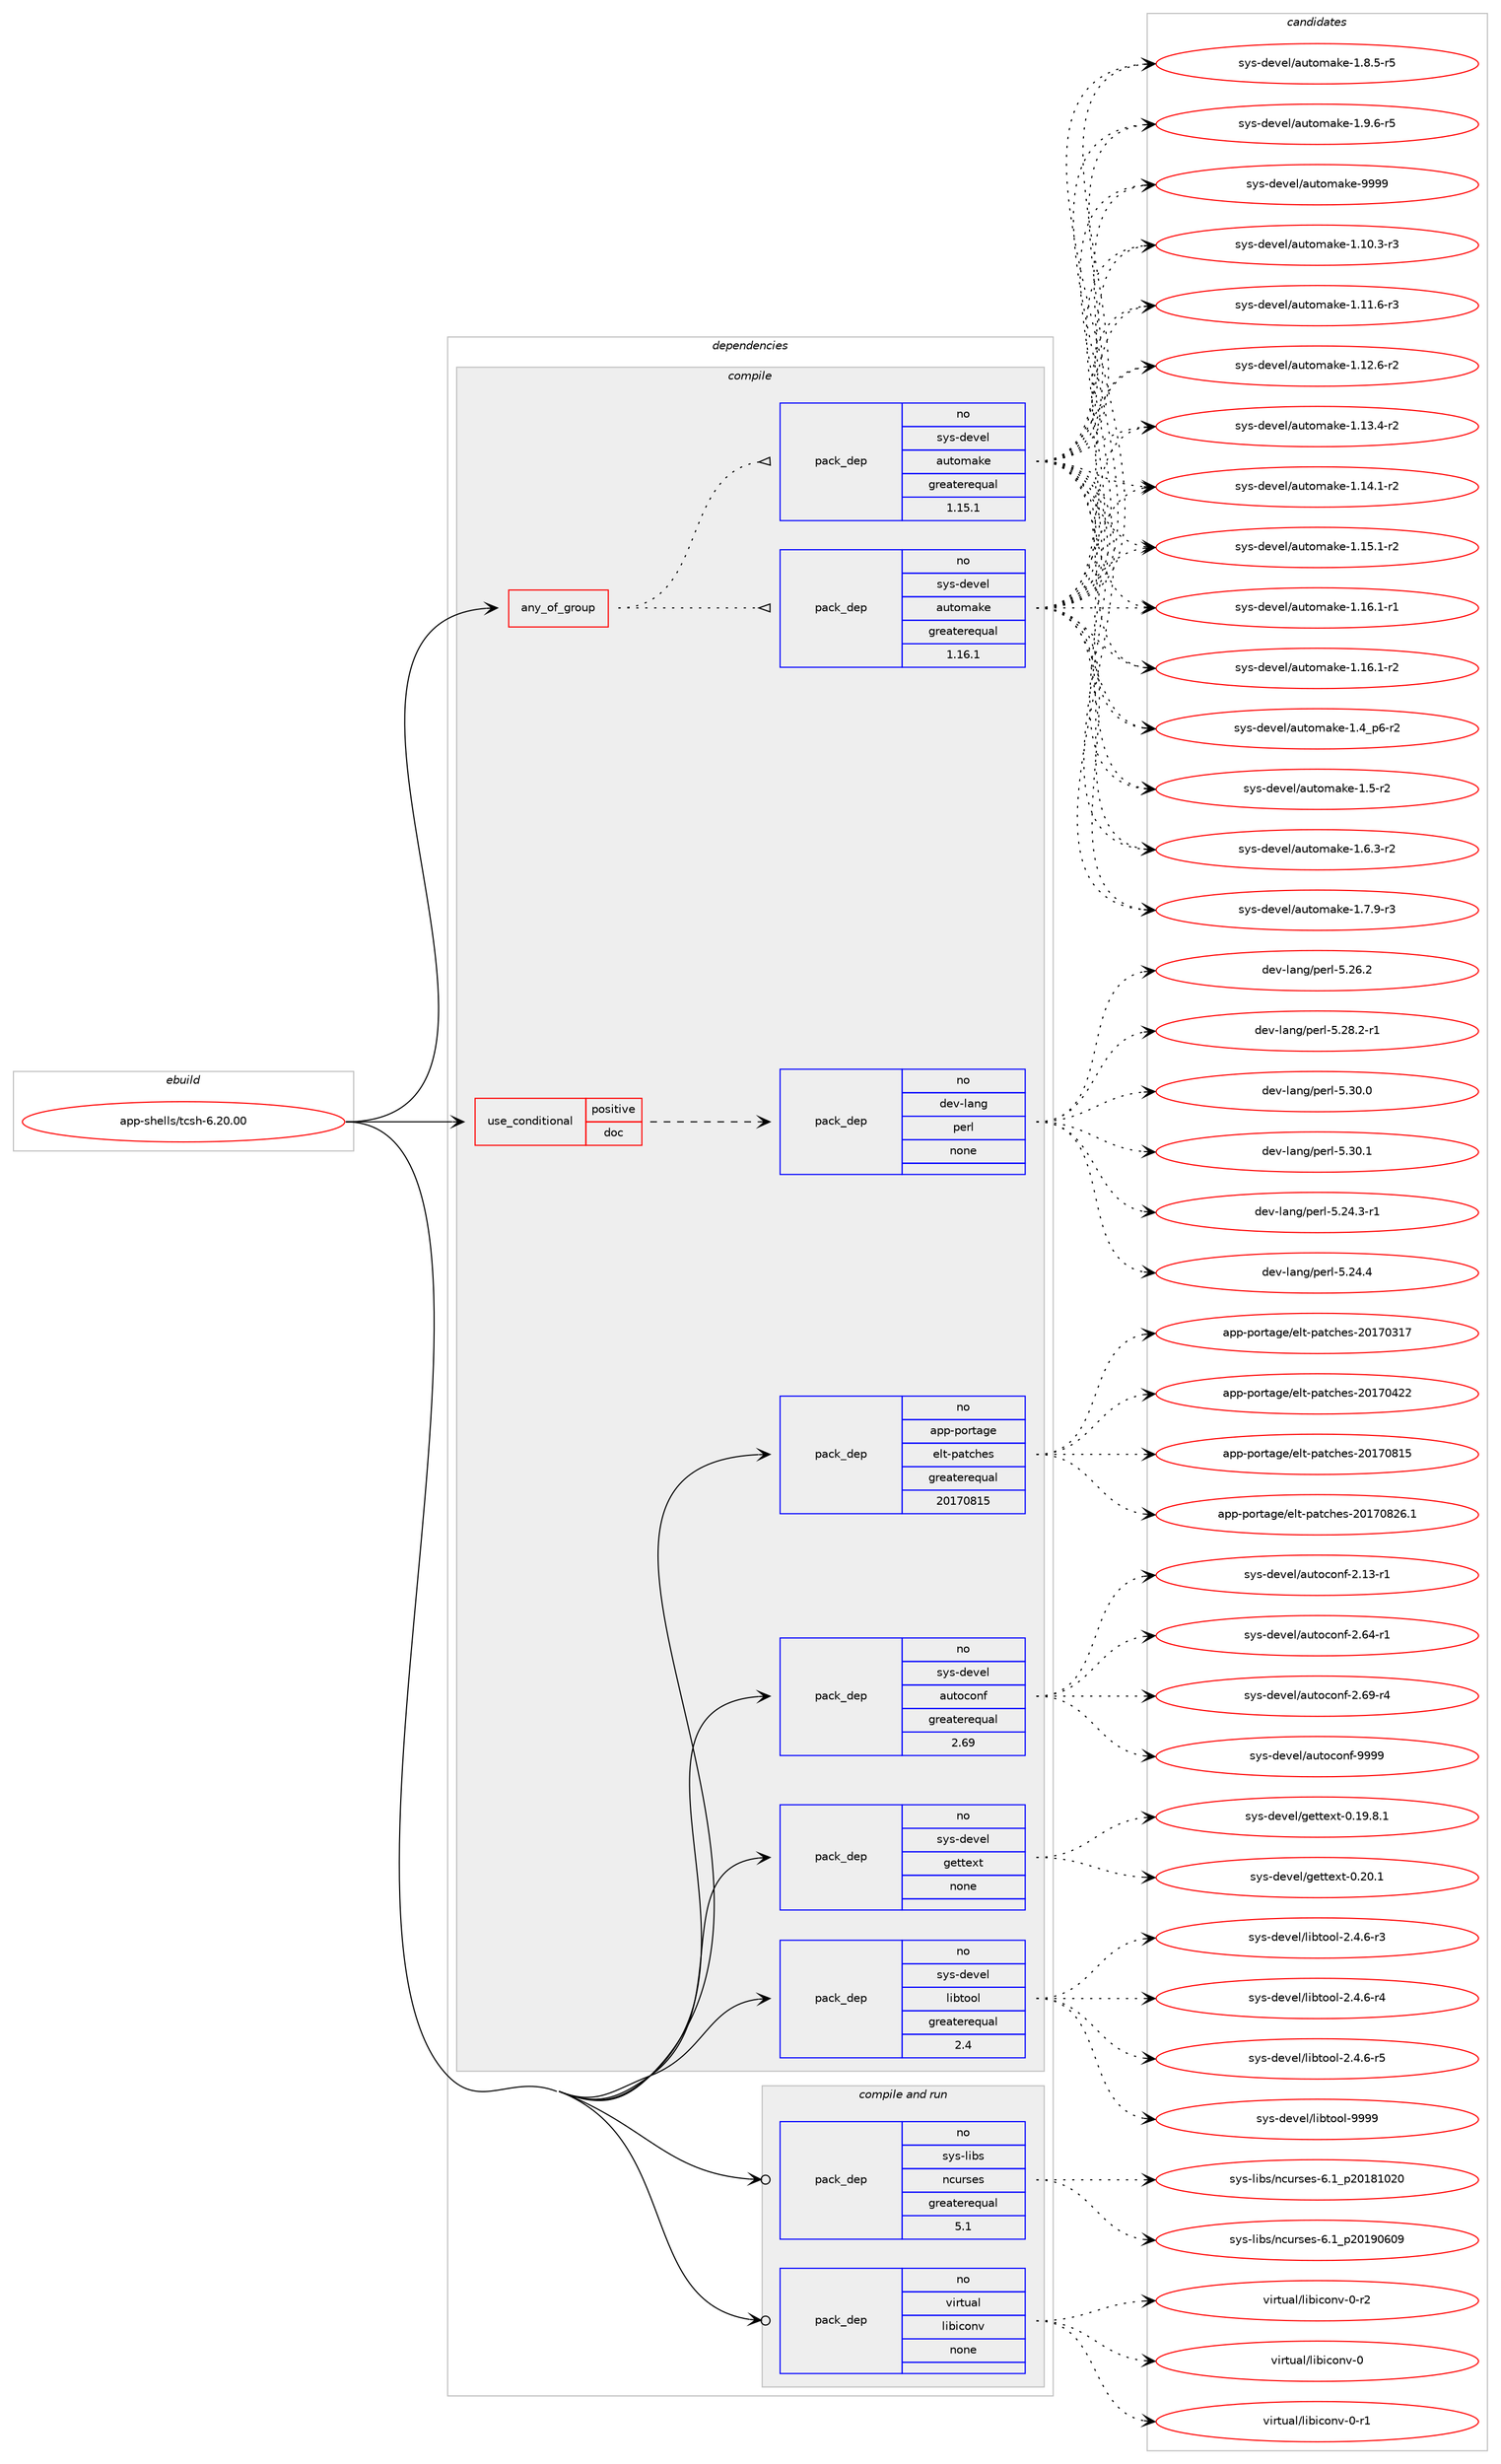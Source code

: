 digraph prolog {

# *************
# Graph options
# *************

newrank=true;
concentrate=true;
compound=true;
graph [rankdir=LR,fontname=Helvetica,fontsize=10,ranksep=1.5];#, ranksep=2.5, nodesep=0.2];
edge  [arrowhead=vee];
node  [fontname=Helvetica,fontsize=10];

# **********
# The ebuild
# **********

subgraph cluster_leftcol {
color=gray;
rank=same;
label=<<i>ebuild</i>>;
id [label="app-shells/tcsh-6.20.00", color=red, width=4, href="../app-shells/tcsh-6.20.00.svg"];
}

# ****************
# The dependencies
# ****************

subgraph cluster_midcol {
color=gray;
label=<<i>dependencies</i>>;
subgraph cluster_compile {
fillcolor="#eeeeee";
style=filled;
label=<<i>compile</i>>;
subgraph any8843 {
dependency507249 [label=<<TABLE BORDER="0" CELLBORDER="1" CELLSPACING="0" CELLPADDING="4"><TR><TD CELLPADDING="10">any_of_group</TD></TR></TABLE>>, shape=none, color=red];subgraph pack376975 {
dependency507250 [label=<<TABLE BORDER="0" CELLBORDER="1" CELLSPACING="0" CELLPADDING="4" WIDTH="220"><TR><TD ROWSPAN="6" CELLPADDING="30">pack_dep</TD></TR><TR><TD WIDTH="110">no</TD></TR><TR><TD>sys-devel</TD></TR><TR><TD>automake</TD></TR><TR><TD>greaterequal</TD></TR><TR><TD>1.16.1</TD></TR></TABLE>>, shape=none, color=blue];
}
dependency507249:e -> dependency507250:w [weight=20,style="dotted",arrowhead="oinv"];
subgraph pack376976 {
dependency507251 [label=<<TABLE BORDER="0" CELLBORDER="1" CELLSPACING="0" CELLPADDING="4" WIDTH="220"><TR><TD ROWSPAN="6" CELLPADDING="30">pack_dep</TD></TR><TR><TD WIDTH="110">no</TD></TR><TR><TD>sys-devel</TD></TR><TR><TD>automake</TD></TR><TR><TD>greaterequal</TD></TR><TR><TD>1.15.1</TD></TR></TABLE>>, shape=none, color=blue];
}
dependency507249:e -> dependency507251:w [weight=20,style="dotted",arrowhead="oinv"];
}
id:e -> dependency507249:w [weight=20,style="solid",arrowhead="vee"];
subgraph cond121107 {
dependency507252 [label=<<TABLE BORDER="0" CELLBORDER="1" CELLSPACING="0" CELLPADDING="4"><TR><TD ROWSPAN="3" CELLPADDING="10">use_conditional</TD></TR><TR><TD>positive</TD></TR><TR><TD>doc</TD></TR></TABLE>>, shape=none, color=red];
subgraph pack376977 {
dependency507253 [label=<<TABLE BORDER="0" CELLBORDER="1" CELLSPACING="0" CELLPADDING="4" WIDTH="220"><TR><TD ROWSPAN="6" CELLPADDING="30">pack_dep</TD></TR><TR><TD WIDTH="110">no</TD></TR><TR><TD>dev-lang</TD></TR><TR><TD>perl</TD></TR><TR><TD>none</TD></TR><TR><TD></TD></TR></TABLE>>, shape=none, color=blue];
}
dependency507252:e -> dependency507253:w [weight=20,style="dashed",arrowhead="vee"];
}
id:e -> dependency507252:w [weight=20,style="solid",arrowhead="vee"];
subgraph pack376978 {
dependency507254 [label=<<TABLE BORDER="0" CELLBORDER="1" CELLSPACING="0" CELLPADDING="4" WIDTH="220"><TR><TD ROWSPAN="6" CELLPADDING="30">pack_dep</TD></TR><TR><TD WIDTH="110">no</TD></TR><TR><TD>app-portage</TD></TR><TR><TD>elt-patches</TD></TR><TR><TD>greaterequal</TD></TR><TR><TD>20170815</TD></TR></TABLE>>, shape=none, color=blue];
}
id:e -> dependency507254:w [weight=20,style="solid",arrowhead="vee"];
subgraph pack376979 {
dependency507255 [label=<<TABLE BORDER="0" CELLBORDER="1" CELLSPACING="0" CELLPADDING="4" WIDTH="220"><TR><TD ROWSPAN="6" CELLPADDING="30">pack_dep</TD></TR><TR><TD WIDTH="110">no</TD></TR><TR><TD>sys-devel</TD></TR><TR><TD>autoconf</TD></TR><TR><TD>greaterequal</TD></TR><TR><TD>2.69</TD></TR></TABLE>>, shape=none, color=blue];
}
id:e -> dependency507255:w [weight=20,style="solid",arrowhead="vee"];
subgraph pack376980 {
dependency507256 [label=<<TABLE BORDER="0" CELLBORDER="1" CELLSPACING="0" CELLPADDING="4" WIDTH="220"><TR><TD ROWSPAN="6" CELLPADDING="30">pack_dep</TD></TR><TR><TD WIDTH="110">no</TD></TR><TR><TD>sys-devel</TD></TR><TR><TD>gettext</TD></TR><TR><TD>none</TD></TR><TR><TD></TD></TR></TABLE>>, shape=none, color=blue];
}
id:e -> dependency507256:w [weight=20,style="solid",arrowhead="vee"];
subgraph pack376981 {
dependency507257 [label=<<TABLE BORDER="0" CELLBORDER="1" CELLSPACING="0" CELLPADDING="4" WIDTH="220"><TR><TD ROWSPAN="6" CELLPADDING="30">pack_dep</TD></TR><TR><TD WIDTH="110">no</TD></TR><TR><TD>sys-devel</TD></TR><TR><TD>libtool</TD></TR><TR><TD>greaterequal</TD></TR><TR><TD>2.4</TD></TR></TABLE>>, shape=none, color=blue];
}
id:e -> dependency507257:w [weight=20,style="solid",arrowhead="vee"];
}
subgraph cluster_compileandrun {
fillcolor="#eeeeee";
style=filled;
label=<<i>compile and run</i>>;
subgraph pack376982 {
dependency507258 [label=<<TABLE BORDER="0" CELLBORDER="1" CELLSPACING="0" CELLPADDING="4" WIDTH="220"><TR><TD ROWSPAN="6" CELLPADDING="30">pack_dep</TD></TR><TR><TD WIDTH="110">no</TD></TR><TR><TD>sys-libs</TD></TR><TR><TD>ncurses</TD></TR><TR><TD>greaterequal</TD></TR><TR><TD>5.1</TD></TR></TABLE>>, shape=none, color=blue];
}
id:e -> dependency507258:w [weight=20,style="solid",arrowhead="odotvee"];
subgraph pack376983 {
dependency507259 [label=<<TABLE BORDER="0" CELLBORDER="1" CELLSPACING="0" CELLPADDING="4" WIDTH="220"><TR><TD ROWSPAN="6" CELLPADDING="30">pack_dep</TD></TR><TR><TD WIDTH="110">no</TD></TR><TR><TD>virtual</TD></TR><TR><TD>libiconv</TD></TR><TR><TD>none</TD></TR><TR><TD></TD></TR></TABLE>>, shape=none, color=blue];
}
id:e -> dependency507259:w [weight=20,style="solid",arrowhead="odotvee"];
}
subgraph cluster_run {
fillcolor="#eeeeee";
style=filled;
label=<<i>run</i>>;
}
}

# **************
# The candidates
# **************

subgraph cluster_choices {
rank=same;
color=gray;
label=<<i>candidates</i>>;

subgraph choice376975 {
color=black;
nodesep=1;
choice11512111545100101118101108479711711611110997107101454946494846514511451 [label="sys-devel/automake-1.10.3-r3", color=red, width=4,href="../sys-devel/automake-1.10.3-r3.svg"];
choice11512111545100101118101108479711711611110997107101454946494946544511451 [label="sys-devel/automake-1.11.6-r3", color=red, width=4,href="../sys-devel/automake-1.11.6-r3.svg"];
choice11512111545100101118101108479711711611110997107101454946495046544511450 [label="sys-devel/automake-1.12.6-r2", color=red, width=4,href="../sys-devel/automake-1.12.6-r2.svg"];
choice11512111545100101118101108479711711611110997107101454946495146524511450 [label="sys-devel/automake-1.13.4-r2", color=red, width=4,href="../sys-devel/automake-1.13.4-r2.svg"];
choice11512111545100101118101108479711711611110997107101454946495246494511450 [label="sys-devel/automake-1.14.1-r2", color=red, width=4,href="../sys-devel/automake-1.14.1-r2.svg"];
choice11512111545100101118101108479711711611110997107101454946495346494511450 [label="sys-devel/automake-1.15.1-r2", color=red, width=4,href="../sys-devel/automake-1.15.1-r2.svg"];
choice11512111545100101118101108479711711611110997107101454946495446494511449 [label="sys-devel/automake-1.16.1-r1", color=red, width=4,href="../sys-devel/automake-1.16.1-r1.svg"];
choice11512111545100101118101108479711711611110997107101454946495446494511450 [label="sys-devel/automake-1.16.1-r2", color=red, width=4,href="../sys-devel/automake-1.16.1-r2.svg"];
choice115121115451001011181011084797117116111109971071014549465295112544511450 [label="sys-devel/automake-1.4_p6-r2", color=red, width=4,href="../sys-devel/automake-1.4_p6-r2.svg"];
choice11512111545100101118101108479711711611110997107101454946534511450 [label="sys-devel/automake-1.5-r2", color=red, width=4,href="../sys-devel/automake-1.5-r2.svg"];
choice115121115451001011181011084797117116111109971071014549465446514511450 [label="sys-devel/automake-1.6.3-r2", color=red, width=4,href="../sys-devel/automake-1.6.3-r2.svg"];
choice115121115451001011181011084797117116111109971071014549465546574511451 [label="sys-devel/automake-1.7.9-r3", color=red, width=4,href="../sys-devel/automake-1.7.9-r3.svg"];
choice115121115451001011181011084797117116111109971071014549465646534511453 [label="sys-devel/automake-1.8.5-r5", color=red, width=4,href="../sys-devel/automake-1.8.5-r5.svg"];
choice115121115451001011181011084797117116111109971071014549465746544511453 [label="sys-devel/automake-1.9.6-r5", color=red, width=4,href="../sys-devel/automake-1.9.6-r5.svg"];
choice115121115451001011181011084797117116111109971071014557575757 [label="sys-devel/automake-9999", color=red, width=4,href="../sys-devel/automake-9999.svg"];
dependency507250:e -> choice11512111545100101118101108479711711611110997107101454946494846514511451:w [style=dotted,weight="100"];
dependency507250:e -> choice11512111545100101118101108479711711611110997107101454946494946544511451:w [style=dotted,weight="100"];
dependency507250:e -> choice11512111545100101118101108479711711611110997107101454946495046544511450:w [style=dotted,weight="100"];
dependency507250:e -> choice11512111545100101118101108479711711611110997107101454946495146524511450:w [style=dotted,weight="100"];
dependency507250:e -> choice11512111545100101118101108479711711611110997107101454946495246494511450:w [style=dotted,weight="100"];
dependency507250:e -> choice11512111545100101118101108479711711611110997107101454946495346494511450:w [style=dotted,weight="100"];
dependency507250:e -> choice11512111545100101118101108479711711611110997107101454946495446494511449:w [style=dotted,weight="100"];
dependency507250:e -> choice11512111545100101118101108479711711611110997107101454946495446494511450:w [style=dotted,weight="100"];
dependency507250:e -> choice115121115451001011181011084797117116111109971071014549465295112544511450:w [style=dotted,weight="100"];
dependency507250:e -> choice11512111545100101118101108479711711611110997107101454946534511450:w [style=dotted,weight="100"];
dependency507250:e -> choice115121115451001011181011084797117116111109971071014549465446514511450:w [style=dotted,weight="100"];
dependency507250:e -> choice115121115451001011181011084797117116111109971071014549465546574511451:w [style=dotted,weight="100"];
dependency507250:e -> choice115121115451001011181011084797117116111109971071014549465646534511453:w [style=dotted,weight="100"];
dependency507250:e -> choice115121115451001011181011084797117116111109971071014549465746544511453:w [style=dotted,weight="100"];
dependency507250:e -> choice115121115451001011181011084797117116111109971071014557575757:w [style=dotted,weight="100"];
}
subgraph choice376976 {
color=black;
nodesep=1;
choice11512111545100101118101108479711711611110997107101454946494846514511451 [label="sys-devel/automake-1.10.3-r3", color=red, width=4,href="../sys-devel/automake-1.10.3-r3.svg"];
choice11512111545100101118101108479711711611110997107101454946494946544511451 [label="sys-devel/automake-1.11.6-r3", color=red, width=4,href="../sys-devel/automake-1.11.6-r3.svg"];
choice11512111545100101118101108479711711611110997107101454946495046544511450 [label="sys-devel/automake-1.12.6-r2", color=red, width=4,href="../sys-devel/automake-1.12.6-r2.svg"];
choice11512111545100101118101108479711711611110997107101454946495146524511450 [label="sys-devel/automake-1.13.4-r2", color=red, width=4,href="../sys-devel/automake-1.13.4-r2.svg"];
choice11512111545100101118101108479711711611110997107101454946495246494511450 [label="sys-devel/automake-1.14.1-r2", color=red, width=4,href="../sys-devel/automake-1.14.1-r2.svg"];
choice11512111545100101118101108479711711611110997107101454946495346494511450 [label="sys-devel/automake-1.15.1-r2", color=red, width=4,href="../sys-devel/automake-1.15.1-r2.svg"];
choice11512111545100101118101108479711711611110997107101454946495446494511449 [label="sys-devel/automake-1.16.1-r1", color=red, width=4,href="../sys-devel/automake-1.16.1-r1.svg"];
choice11512111545100101118101108479711711611110997107101454946495446494511450 [label="sys-devel/automake-1.16.1-r2", color=red, width=4,href="../sys-devel/automake-1.16.1-r2.svg"];
choice115121115451001011181011084797117116111109971071014549465295112544511450 [label="sys-devel/automake-1.4_p6-r2", color=red, width=4,href="../sys-devel/automake-1.4_p6-r2.svg"];
choice11512111545100101118101108479711711611110997107101454946534511450 [label="sys-devel/automake-1.5-r2", color=red, width=4,href="../sys-devel/automake-1.5-r2.svg"];
choice115121115451001011181011084797117116111109971071014549465446514511450 [label="sys-devel/automake-1.6.3-r2", color=red, width=4,href="../sys-devel/automake-1.6.3-r2.svg"];
choice115121115451001011181011084797117116111109971071014549465546574511451 [label="sys-devel/automake-1.7.9-r3", color=red, width=4,href="../sys-devel/automake-1.7.9-r3.svg"];
choice115121115451001011181011084797117116111109971071014549465646534511453 [label="sys-devel/automake-1.8.5-r5", color=red, width=4,href="../sys-devel/automake-1.8.5-r5.svg"];
choice115121115451001011181011084797117116111109971071014549465746544511453 [label="sys-devel/automake-1.9.6-r5", color=red, width=4,href="../sys-devel/automake-1.9.6-r5.svg"];
choice115121115451001011181011084797117116111109971071014557575757 [label="sys-devel/automake-9999", color=red, width=4,href="../sys-devel/automake-9999.svg"];
dependency507251:e -> choice11512111545100101118101108479711711611110997107101454946494846514511451:w [style=dotted,weight="100"];
dependency507251:e -> choice11512111545100101118101108479711711611110997107101454946494946544511451:w [style=dotted,weight="100"];
dependency507251:e -> choice11512111545100101118101108479711711611110997107101454946495046544511450:w [style=dotted,weight="100"];
dependency507251:e -> choice11512111545100101118101108479711711611110997107101454946495146524511450:w [style=dotted,weight="100"];
dependency507251:e -> choice11512111545100101118101108479711711611110997107101454946495246494511450:w [style=dotted,weight="100"];
dependency507251:e -> choice11512111545100101118101108479711711611110997107101454946495346494511450:w [style=dotted,weight="100"];
dependency507251:e -> choice11512111545100101118101108479711711611110997107101454946495446494511449:w [style=dotted,weight="100"];
dependency507251:e -> choice11512111545100101118101108479711711611110997107101454946495446494511450:w [style=dotted,weight="100"];
dependency507251:e -> choice115121115451001011181011084797117116111109971071014549465295112544511450:w [style=dotted,weight="100"];
dependency507251:e -> choice11512111545100101118101108479711711611110997107101454946534511450:w [style=dotted,weight="100"];
dependency507251:e -> choice115121115451001011181011084797117116111109971071014549465446514511450:w [style=dotted,weight="100"];
dependency507251:e -> choice115121115451001011181011084797117116111109971071014549465546574511451:w [style=dotted,weight="100"];
dependency507251:e -> choice115121115451001011181011084797117116111109971071014549465646534511453:w [style=dotted,weight="100"];
dependency507251:e -> choice115121115451001011181011084797117116111109971071014549465746544511453:w [style=dotted,weight="100"];
dependency507251:e -> choice115121115451001011181011084797117116111109971071014557575757:w [style=dotted,weight="100"];
}
subgraph choice376977 {
color=black;
nodesep=1;
choice100101118451089711010347112101114108455346505246514511449 [label="dev-lang/perl-5.24.3-r1", color=red, width=4,href="../dev-lang/perl-5.24.3-r1.svg"];
choice10010111845108971101034711210111410845534650524652 [label="dev-lang/perl-5.24.4", color=red, width=4,href="../dev-lang/perl-5.24.4.svg"];
choice10010111845108971101034711210111410845534650544650 [label="dev-lang/perl-5.26.2", color=red, width=4,href="../dev-lang/perl-5.26.2.svg"];
choice100101118451089711010347112101114108455346505646504511449 [label="dev-lang/perl-5.28.2-r1", color=red, width=4,href="../dev-lang/perl-5.28.2-r1.svg"];
choice10010111845108971101034711210111410845534651484648 [label="dev-lang/perl-5.30.0", color=red, width=4,href="../dev-lang/perl-5.30.0.svg"];
choice10010111845108971101034711210111410845534651484649 [label="dev-lang/perl-5.30.1", color=red, width=4,href="../dev-lang/perl-5.30.1.svg"];
dependency507253:e -> choice100101118451089711010347112101114108455346505246514511449:w [style=dotted,weight="100"];
dependency507253:e -> choice10010111845108971101034711210111410845534650524652:w [style=dotted,weight="100"];
dependency507253:e -> choice10010111845108971101034711210111410845534650544650:w [style=dotted,weight="100"];
dependency507253:e -> choice100101118451089711010347112101114108455346505646504511449:w [style=dotted,weight="100"];
dependency507253:e -> choice10010111845108971101034711210111410845534651484648:w [style=dotted,weight="100"];
dependency507253:e -> choice10010111845108971101034711210111410845534651484649:w [style=dotted,weight="100"];
}
subgraph choice376978 {
color=black;
nodesep=1;
choice97112112451121111141169710310147101108116451129711699104101115455048495548514955 [label="app-portage/elt-patches-20170317", color=red, width=4,href="../app-portage/elt-patches-20170317.svg"];
choice97112112451121111141169710310147101108116451129711699104101115455048495548525050 [label="app-portage/elt-patches-20170422", color=red, width=4,href="../app-portage/elt-patches-20170422.svg"];
choice97112112451121111141169710310147101108116451129711699104101115455048495548564953 [label="app-portage/elt-patches-20170815", color=red, width=4,href="../app-portage/elt-patches-20170815.svg"];
choice971121124511211111411697103101471011081164511297116991041011154550484955485650544649 [label="app-portage/elt-patches-20170826.1", color=red, width=4,href="../app-portage/elt-patches-20170826.1.svg"];
dependency507254:e -> choice97112112451121111141169710310147101108116451129711699104101115455048495548514955:w [style=dotted,weight="100"];
dependency507254:e -> choice97112112451121111141169710310147101108116451129711699104101115455048495548525050:w [style=dotted,weight="100"];
dependency507254:e -> choice97112112451121111141169710310147101108116451129711699104101115455048495548564953:w [style=dotted,weight="100"];
dependency507254:e -> choice971121124511211111411697103101471011081164511297116991041011154550484955485650544649:w [style=dotted,weight="100"];
}
subgraph choice376979 {
color=black;
nodesep=1;
choice1151211154510010111810110847971171161119911111010245504649514511449 [label="sys-devel/autoconf-2.13-r1", color=red, width=4,href="../sys-devel/autoconf-2.13-r1.svg"];
choice1151211154510010111810110847971171161119911111010245504654524511449 [label="sys-devel/autoconf-2.64-r1", color=red, width=4,href="../sys-devel/autoconf-2.64-r1.svg"];
choice1151211154510010111810110847971171161119911111010245504654574511452 [label="sys-devel/autoconf-2.69-r4", color=red, width=4,href="../sys-devel/autoconf-2.69-r4.svg"];
choice115121115451001011181011084797117116111991111101024557575757 [label="sys-devel/autoconf-9999", color=red, width=4,href="../sys-devel/autoconf-9999.svg"];
dependency507255:e -> choice1151211154510010111810110847971171161119911111010245504649514511449:w [style=dotted,weight="100"];
dependency507255:e -> choice1151211154510010111810110847971171161119911111010245504654524511449:w [style=dotted,weight="100"];
dependency507255:e -> choice1151211154510010111810110847971171161119911111010245504654574511452:w [style=dotted,weight="100"];
dependency507255:e -> choice115121115451001011181011084797117116111991111101024557575757:w [style=dotted,weight="100"];
}
subgraph choice376980 {
color=black;
nodesep=1;
choice1151211154510010111810110847103101116116101120116454846495746564649 [label="sys-devel/gettext-0.19.8.1", color=red, width=4,href="../sys-devel/gettext-0.19.8.1.svg"];
choice115121115451001011181011084710310111611610112011645484650484649 [label="sys-devel/gettext-0.20.1", color=red, width=4,href="../sys-devel/gettext-0.20.1.svg"];
dependency507256:e -> choice1151211154510010111810110847103101116116101120116454846495746564649:w [style=dotted,weight="100"];
dependency507256:e -> choice115121115451001011181011084710310111611610112011645484650484649:w [style=dotted,weight="100"];
}
subgraph choice376981 {
color=black;
nodesep=1;
choice1151211154510010111810110847108105981161111111084550465246544511451 [label="sys-devel/libtool-2.4.6-r3", color=red, width=4,href="../sys-devel/libtool-2.4.6-r3.svg"];
choice1151211154510010111810110847108105981161111111084550465246544511452 [label="sys-devel/libtool-2.4.6-r4", color=red, width=4,href="../sys-devel/libtool-2.4.6-r4.svg"];
choice1151211154510010111810110847108105981161111111084550465246544511453 [label="sys-devel/libtool-2.4.6-r5", color=red, width=4,href="../sys-devel/libtool-2.4.6-r5.svg"];
choice1151211154510010111810110847108105981161111111084557575757 [label="sys-devel/libtool-9999", color=red, width=4,href="../sys-devel/libtool-9999.svg"];
dependency507257:e -> choice1151211154510010111810110847108105981161111111084550465246544511451:w [style=dotted,weight="100"];
dependency507257:e -> choice1151211154510010111810110847108105981161111111084550465246544511452:w [style=dotted,weight="100"];
dependency507257:e -> choice1151211154510010111810110847108105981161111111084550465246544511453:w [style=dotted,weight="100"];
dependency507257:e -> choice1151211154510010111810110847108105981161111111084557575757:w [style=dotted,weight="100"];
}
subgraph choice376982 {
color=black;
nodesep=1;
choice1151211154510810598115471109911711411510111545544649951125048495649485048 [label="sys-libs/ncurses-6.1_p20181020", color=red, width=4,href="../sys-libs/ncurses-6.1_p20181020.svg"];
choice1151211154510810598115471109911711411510111545544649951125048495748544857 [label="sys-libs/ncurses-6.1_p20190609", color=red, width=4,href="../sys-libs/ncurses-6.1_p20190609.svg"];
dependency507258:e -> choice1151211154510810598115471109911711411510111545544649951125048495649485048:w [style=dotted,weight="100"];
dependency507258:e -> choice1151211154510810598115471109911711411510111545544649951125048495748544857:w [style=dotted,weight="100"];
}
subgraph choice376983 {
color=black;
nodesep=1;
choice118105114116117971084710810598105991111101184548 [label="virtual/libiconv-0", color=red, width=4,href="../virtual/libiconv-0.svg"];
choice1181051141161179710847108105981059911111011845484511449 [label="virtual/libiconv-0-r1", color=red, width=4,href="../virtual/libiconv-0-r1.svg"];
choice1181051141161179710847108105981059911111011845484511450 [label="virtual/libiconv-0-r2", color=red, width=4,href="../virtual/libiconv-0-r2.svg"];
dependency507259:e -> choice118105114116117971084710810598105991111101184548:w [style=dotted,weight="100"];
dependency507259:e -> choice1181051141161179710847108105981059911111011845484511449:w [style=dotted,weight="100"];
dependency507259:e -> choice1181051141161179710847108105981059911111011845484511450:w [style=dotted,weight="100"];
}
}

}
